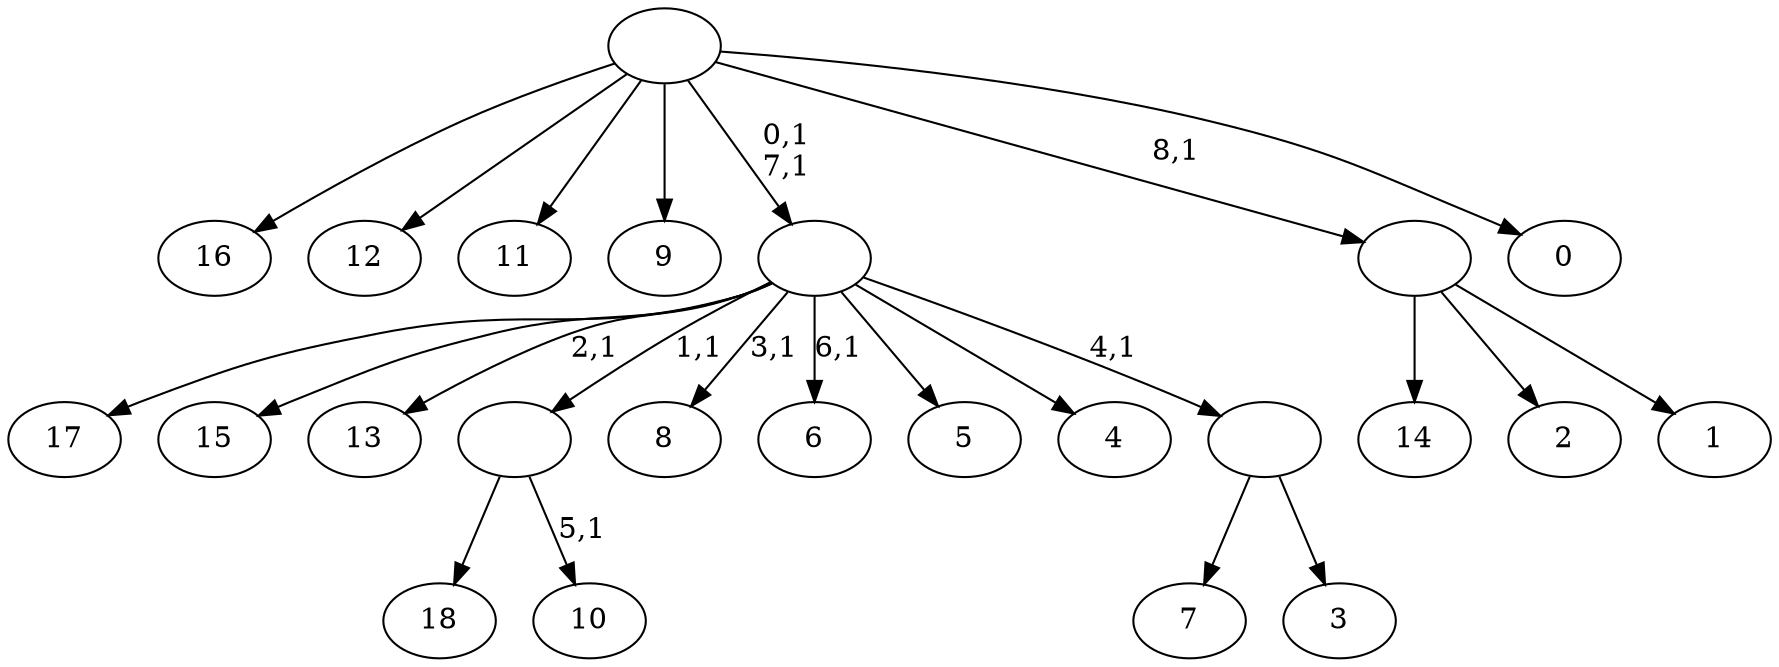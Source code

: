 digraph T {
	28 [label="18"]
	27 [label="17"]
	26 [label="16"]
	25 [label="15"]
	24 [label="14"]
	23 [label="13"]
	21 [label="12"]
	20 [label="11"]
	19 [label="10"]
	17 [label=""]
	16 [label="9"]
	15 [label="8"]
	13 [label="7"]
	12 [label="6"]
	10 [label="5"]
	9 [label="4"]
	8 [label="3"]
	7 [label=""]
	6 [label=""]
	4 [label="2"]
	3 [label="1"]
	2 [label=""]
	1 [label="0"]
	0 [label=""]
	17 -> 19 [label="5,1"]
	17 -> 28 [label=""]
	7 -> 13 [label=""]
	7 -> 8 [label=""]
	6 -> 12 [label="6,1"]
	6 -> 15 [label="3,1"]
	6 -> 23 [label="2,1"]
	6 -> 27 [label=""]
	6 -> 25 [label=""]
	6 -> 17 [label="1,1"]
	6 -> 10 [label=""]
	6 -> 9 [label=""]
	6 -> 7 [label="4,1"]
	2 -> 24 [label=""]
	2 -> 4 [label=""]
	2 -> 3 [label=""]
	0 -> 6 [label="0,1\n7,1"]
	0 -> 26 [label=""]
	0 -> 21 [label=""]
	0 -> 20 [label=""]
	0 -> 16 [label=""]
	0 -> 2 [label="8,1"]
	0 -> 1 [label=""]
}
